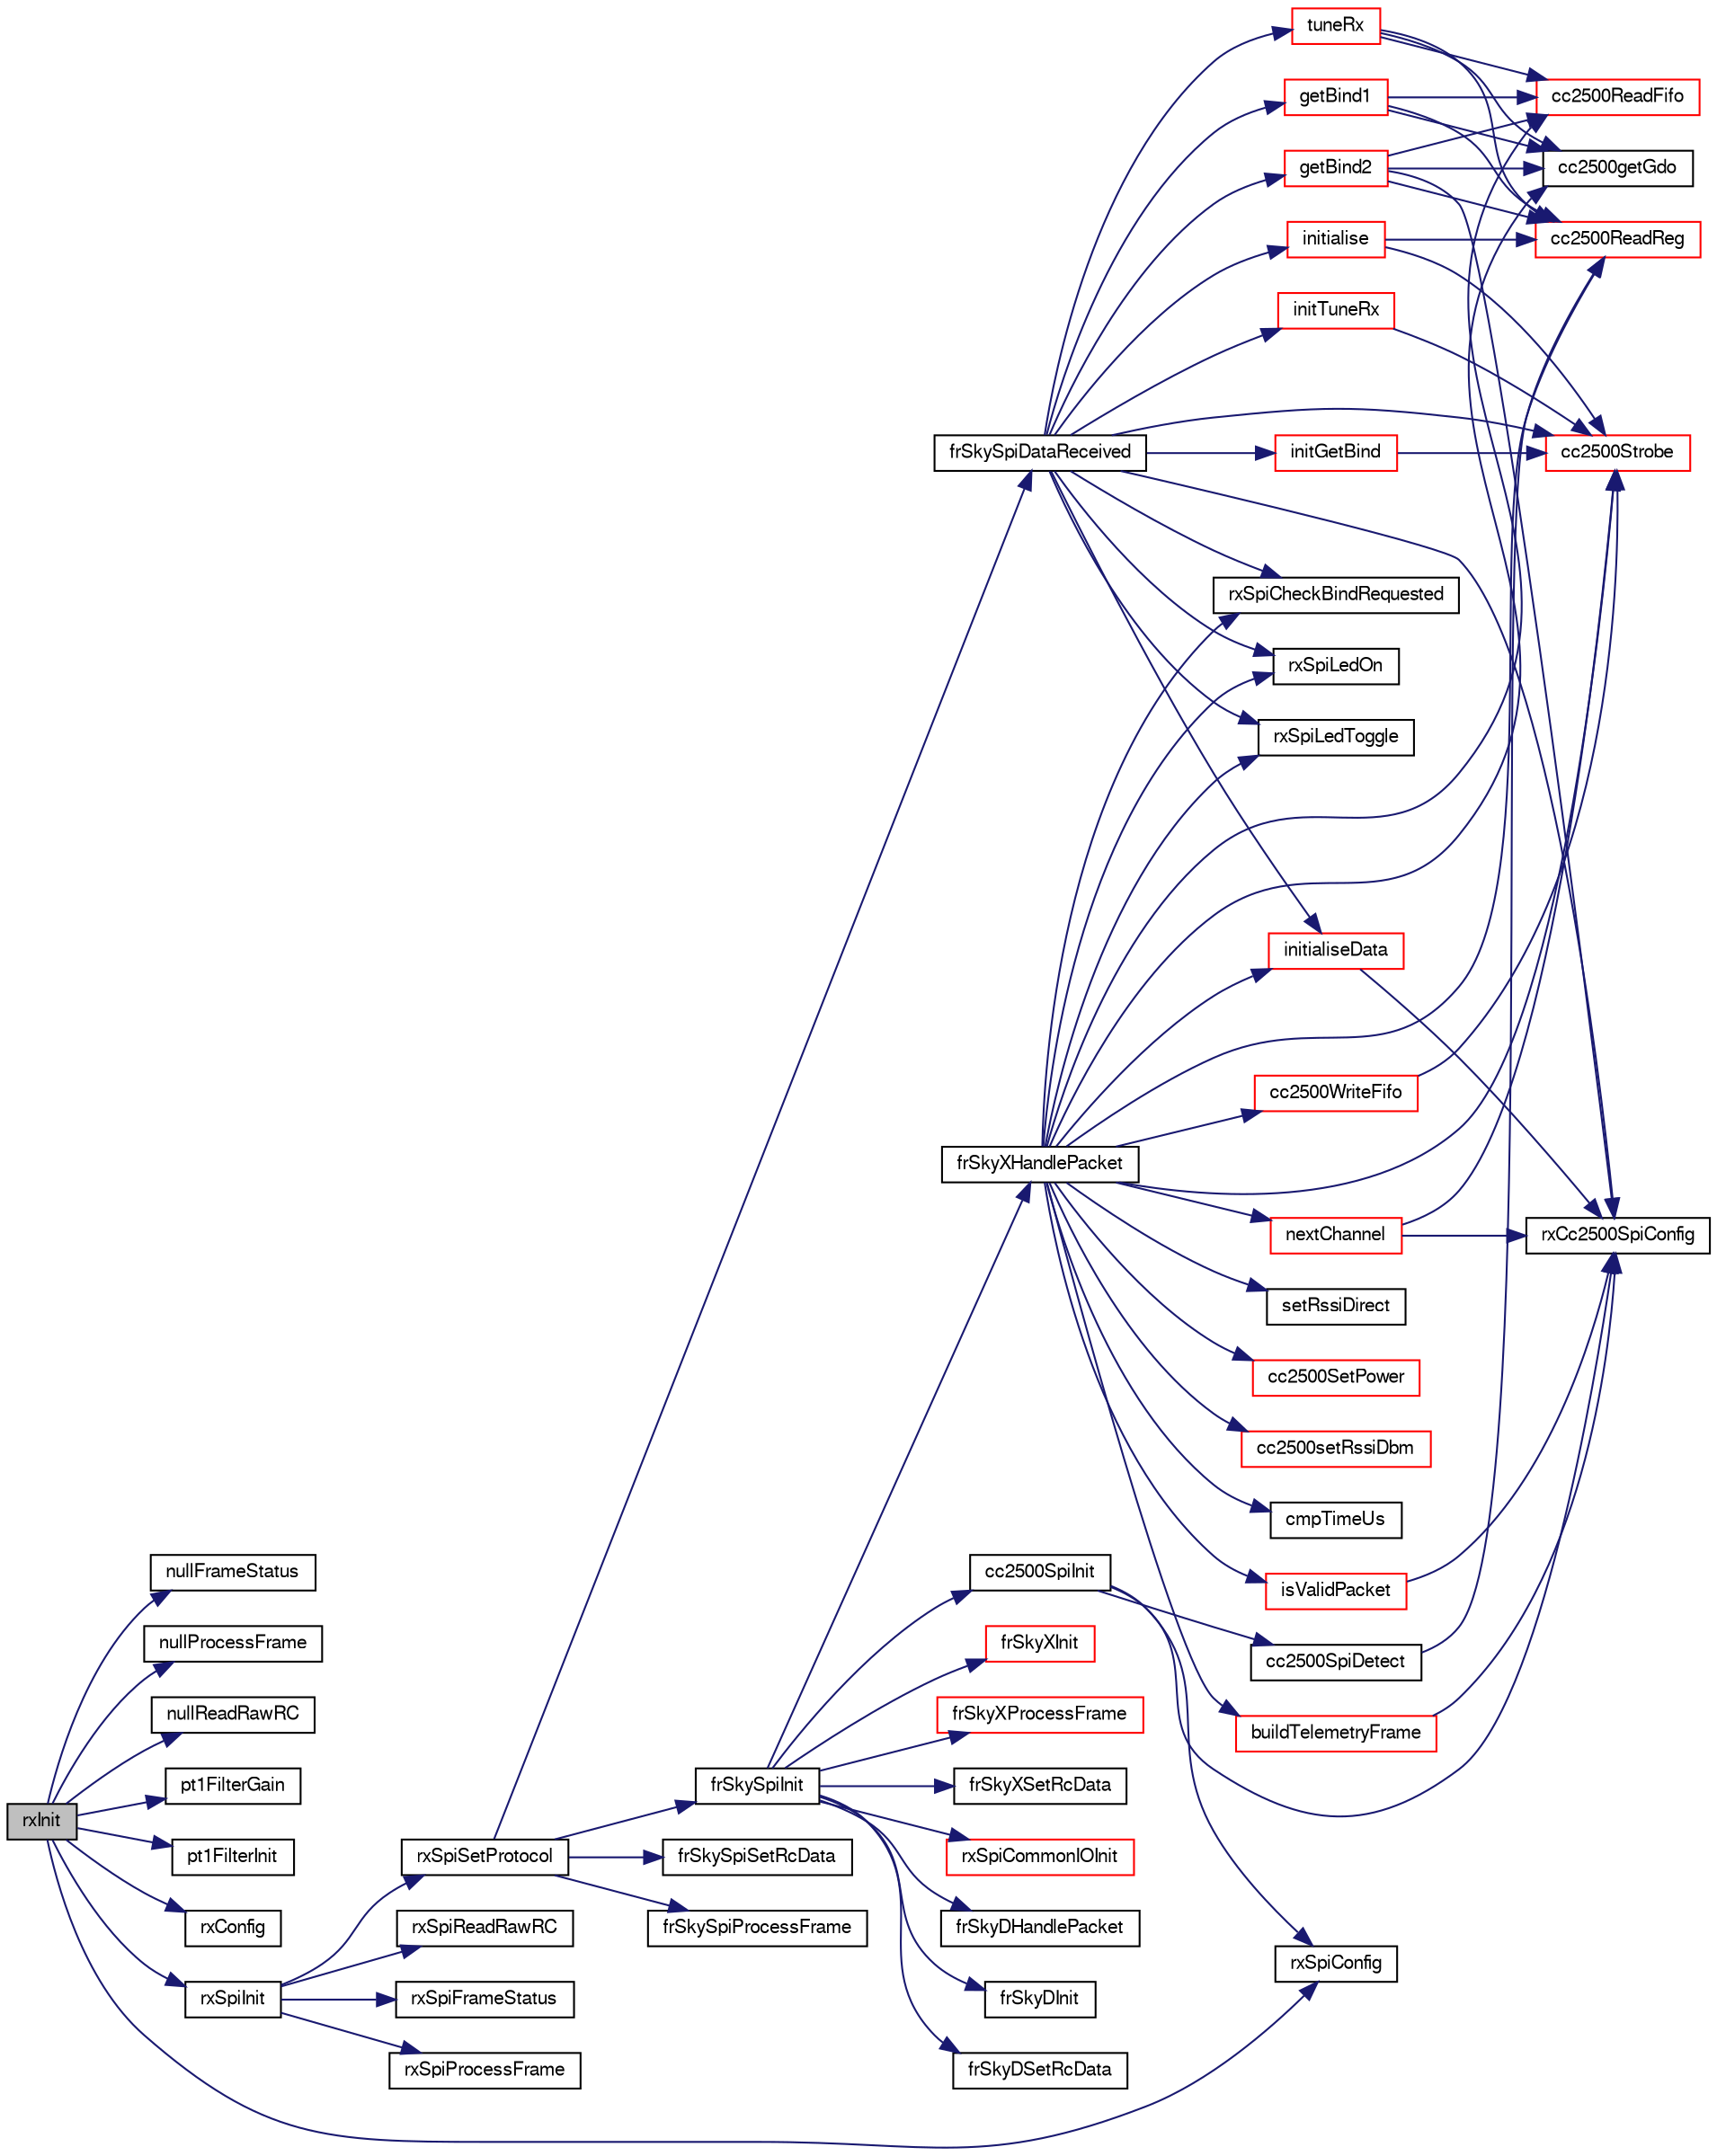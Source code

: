 digraph "rxInit"
{
  edge [fontname="FreeSans",fontsize="10",labelfontname="FreeSans",labelfontsize="10"];
  node [fontname="FreeSans",fontsize="10",shape=record];
  rankdir="LR";
  Node1 [label="rxInit",height=0.2,width=0.4,color="black", fillcolor="grey75", style="filled", fontcolor="black"];
  Node1 -> Node2 [color="midnightblue",fontsize="10",style="solid",fontname="FreeSans"];
  Node2 [label="nullFrameStatus",height=0.2,width=0.4,color="black", fillcolor="white", style="filled",URL="$cc2500__rx_8c.html#a93c3050d3a97bd524440b3a670fda546"];
  Node1 -> Node3 [color="midnightblue",fontsize="10",style="solid",fontname="FreeSans"];
  Node3 [label="nullProcessFrame",height=0.2,width=0.4,color="black", fillcolor="white", style="filled",URL="$cc2500__rx_8c.html#a84f01aa00332cb0cebc0516356902362"];
  Node1 -> Node4 [color="midnightblue",fontsize="10",style="solid",fontname="FreeSans"];
  Node4 [label="nullReadRawRC",height=0.2,width=0.4,color="black", fillcolor="white", style="filled",URL="$cc2500__rx_8c.html#ac5d1940eb2bc691c3131c96f05b53d8b"];
  Node1 -> Node5 [color="midnightblue",fontsize="10",style="solid",fontname="FreeSans"];
  Node5 [label="pt1FilterGain",height=0.2,width=0.4,color="black", fillcolor="white", style="filled",URL="$cc2500__compat_8c.html#aba941619bd16a3071dea1dc4611b8b55"];
  Node1 -> Node6 [color="midnightblue",fontsize="10",style="solid",fontname="FreeSans"];
  Node6 [label="pt1FilterInit",height=0.2,width=0.4,color="black", fillcolor="white", style="filled",URL="$cc2500__compat_8c.html#a0acb1005b01d0a3eb384631377d81bc8"];
  Node1 -> Node7 [color="midnightblue",fontsize="10",style="solid",fontname="FreeSans"];
  Node7 [label="rxConfig",height=0.2,width=0.4,color="black", fillcolor="white", style="filled",URL="$cc2500__settings_8c.html#af06545e739401827aa40484c0ad98353"];
  Node1 -> Node8 [color="midnightblue",fontsize="10",style="solid",fontname="FreeSans"];
  Node8 [label="rxSpiConfig",height=0.2,width=0.4,color="black", fillcolor="white", style="filled",URL="$cc2500__settings_8c.html#a56bfe7bd9539b3618207bc6ee9688636"];
  Node1 -> Node9 [color="midnightblue",fontsize="10",style="solid",fontname="FreeSans"];
  Node9 [label="rxSpiInit",height=0.2,width=0.4,color="black", fillcolor="white", style="filled",URL="$cc2500__rx__spi_8c.html#a69c86568ea4d5d0b6b27d470946083c5"];
  Node9 -> Node10 [color="midnightblue",fontsize="10",style="solid",fontname="FreeSans"];
  Node10 [label="rxSpiSetProtocol",height=0.2,width=0.4,color="black", fillcolor="white", style="filled",URL="$cc2500__rx__spi_8c.html#a3d2e6ea2ec7d87bc2067c0fd06ecc5c0"];
  Node10 -> Node11 [color="midnightblue",fontsize="10",style="solid",fontname="FreeSans"];
  Node11 [label="frSkySpiInit",height=0.2,width=0.4,color="black", fillcolor="white", style="filled",URL="$cc2500__frsky__common_8h.html#ae9a644b9be932a275c8b3c77fd33f0f9"];
  Node11 -> Node12 [color="midnightblue",fontsize="10",style="solid",fontname="FreeSans"];
  Node12 [label="cc2500SpiInit",height=0.2,width=0.4,color="black", fillcolor="white", style="filled",URL="$cc2500__common_8c.html#a384a659dc20e7a7df306027141c8d0ef"];
  Node12 -> Node13 [color="midnightblue",fontsize="10",style="solid",fontname="FreeSans"];
  Node13 [label="cc2500SpiDetect",height=0.2,width=0.4,color="black", fillcolor="white", style="filled",URL="$cc2500__common_8c.html#acda7e891a92bc7c443c18530122f56eb"];
  Node13 -> Node14 [color="midnightblue",fontsize="10",style="solid",fontname="FreeSans"];
  Node14 [label="cc2500ReadReg",height=0.2,width=0.4,color="red", fillcolor="white", style="filled",URL="$cc2500_8c.html#a16824ba518eea5c5e67b3daeeb599269"];
  Node12 -> Node15 [color="midnightblue",fontsize="10",style="solid",fontname="FreeSans"];
  Node15 [label="rxCc2500SpiConfig",height=0.2,width=0.4,color="black", fillcolor="white", style="filled",URL="$cc2500__settings_8c.html#aad1629e38fffa025a33f8054243bd6f0"];
  Node12 -> Node8 [color="midnightblue",fontsize="10",style="solid",fontname="FreeSans"];
  Node11 -> Node16 [color="midnightblue",fontsize="10",style="solid",fontname="FreeSans"];
  Node16 [label="frSkyDHandlePacket",height=0.2,width=0.4,color="black", fillcolor="white", style="filled",URL="$cc2500__frsky__d_8h.html#a1fabcc6286af8150d908f18c6cc66821"];
  Node11 -> Node17 [color="midnightblue",fontsize="10",style="solid",fontname="FreeSans"];
  Node17 [label="frSkyDInit",height=0.2,width=0.4,color="black", fillcolor="white", style="filled",URL="$cc2500__frsky__d_8h.html#affefe39779ed1cef49b38cd6da7bb8f9"];
  Node11 -> Node18 [color="midnightblue",fontsize="10",style="solid",fontname="FreeSans"];
  Node18 [label="frSkyDSetRcData",height=0.2,width=0.4,color="black", fillcolor="white", style="filled",URL="$cc2500__frsky__d_8h.html#a0e8b3f46bfa560c14661c76e64d2583f"];
  Node11 -> Node19 [color="midnightblue",fontsize="10",style="solid",fontname="FreeSans"];
  Node19 [label="frSkyXHandlePacket",height=0.2,width=0.4,color="black", fillcolor="white", style="filled",URL="$cc2500__frsky__x_8c.html#a90776c7143b1e75512e9bf975aca774e"];
  Node19 -> Node20 [color="midnightblue",fontsize="10",style="solid",fontname="FreeSans"];
  Node20 [label="buildTelemetryFrame",height=0.2,width=0.4,color="red", fillcolor="white", style="filled",URL="$cc2500__frsky__x_8c.html#a9a6f7720d833f05ecb33317f516f1e7c"];
  Node20 -> Node15 [color="midnightblue",fontsize="10",style="solid",fontname="FreeSans"];
  Node19 -> Node21 [color="midnightblue",fontsize="10",style="solid",fontname="FreeSans"];
  Node21 [label="cc2500getGdo",height=0.2,width=0.4,color="black", fillcolor="white", style="filled",URL="$cc2500__common_8c.html#a809767f1771e2d9ec936050fe7ec887e"];
  Node19 -> Node22 [color="midnightblue",fontsize="10",style="solid",fontname="FreeSans"];
  Node22 [label="cc2500ReadFifo",height=0.2,width=0.4,color="red", fillcolor="white", style="filled",URL="$cc2500_8c.html#a15f1360ca73e7301e8fd3ea3a1b0fe35"];
  Node19 -> Node14 [color="midnightblue",fontsize="10",style="solid",fontname="FreeSans"];
  Node19 -> Node23 [color="midnightblue",fontsize="10",style="solid",fontname="FreeSans"];
  Node23 [label="cc2500SetPower",height=0.2,width=0.4,color="red", fillcolor="white", style="filled",URL="$cc2500_8c.html#a8dfa53cdcbaf0abc1ef7fdf34dc061db"];
  Node19 -> Node24 [color="midnightblue",fontsize="10",style="solid",fontname="FreeSans"];
  Node24 [label="cc2500setRssiDbm",height=0.2,width=0.4,color="red", fillcolor="white", style="filled",URL="$cc2500__common_8c.html#acfa3dd5dc7caabd9fb83ab92867a6977"];
  Node19 -> Node25 [color="midnightblue",fontsize="10",style="solid",fontname="FreeSans"];
  Node25 [label="cc2500Strobe",height=0.2,width=0.4,color="red", fillcolor="white", style="filled",URL="$cc2500_8c.html#a5f48b0ae3036525c7ddd12b61b2f92cc"];
  Node19 -> Node26 [color="midnightblue",fontsize="10",style="solid",fontname="FreeSans"];
  Node26 [label="cc2500WriteFifo",height=0.2,width=0.4,color="red", fillcolor="white", style="filled",URL="$cc2500_8c.html#a42e861f257bf0fe25f818b040ecaa941"];
  Node26 -> Node25 [color="midnightblue",fontsize="10",style="solid",fontname="FreeSans"];
  Node19 -> Node27 [color="midnightblue",fontsize="10",style="solid",fontname="FreeSans"];
  Node27 [label="cmpTimeUs",height=0.2,width=0.4,color="black", fillcolor="white", style="filled",URL="$cc2500__compat_8h.html#aa95c92cdd0d6a0d1687304143281c15d"];
  Node19 -> Node28 [color="midnightblue",fontsize="10",style="solid",fontname="FreeSans"];
  Node28 [label="initialiseData",height=0.2,width=0.4,color="red", fillcolor="white", style="filled",URL="$cc2500__frsky__shared_8c.html#aeb0e66b7e7d77f928e122ea1dfab26fb"];
  Node28 -> Node15 [color="midnightblue",fontsize="10",style="solid",fontname="FreeSans"];
  Node19 -> Node29 [color="midnightblue",fontsize="10",style="solid",fontname="FreeSans"];
  Node29 [label="isValidPacket",height=0.2,width=0.4,color="red", fillcolor="white", style="filled",URL="$cc2500__frsky__x_8c.html#ab87853b69b609ffb3e401989b389335f"];
  Node29 -> Node15 [color="midnightblue",fontsize="10",style="solid",fontname="FreeSans"];
  Node19 -> Node30 [color="midnightblue",fontsize="10",style="solid",fontname="FreeSans"];
  Node30 [label="nextChannel",height=0.2,width=0.4,color="red", fillcolor="white", style="filled",URL="$cc2500__frsky__shared_8c.html#aad78fae7846fe4f56409cb30fa52947a"];
  Node30 -> Node25 [color="midnightblue",fontsize="10",style="solid",fontname="FreeSans"];
  Node30 -> Node15 [color="midnightblue",fontsize="10",style="solid",fontname="FreeSans"];
  Node19 -> Node31 [color="midnightblue",fontsize="10",style="solid",fontname="FreeSans"];
  Node31 [label="rxSpiCheckBindRequested",height=0.2,width=0.4,color="black", fillcolor="white", style="filled",URL="$cc2500__rx__spi__common_8c.html#af3ce512f5a32f9e6142ab1b659ae7524"];
  Node19 -> Node32 [color="midnightblue",fontsize="10",style="solid",fontname="FreeSans"];
  Node32 [label="rxSpiLedOn",height=0.2,width=0.4,color="black", fillcolor="white", style="filled",URL="$cc2500__rx__spi__common_8c.html#a3434f37dd6ed687e9913b595df6c48b5"];
  Node19 -> Node33 [color="midnightblue",fontsize="10",style="solid",fontname="FreeSans"];
  Node33 [label="rxSpiLedToggle",height=0.2,width=0.4,color="black", fillcolor="white", style="filled",URL="$cc2500__rx__spi__common_8c.html#abc6581907d99874fdae12641781254a4"];
  Node19 -> Node34 [color="midnightblue",fontsize="10",style="solid",fontname="FreeSans"];
  Node34 [label="setRssiDirect",height=0.2,width=0.4,color="black", fillcolor="white", style="filled",URL="$cc2500__rx_8c.html#aadb196a12c7d0d65ebf9b334fa4fc580"];
  Node11 -> Node35 [color="midnightblue",fontsize="10",style="solid",fontname="FreeSans"];
  Node35 [label="frSkyXInit",height=0.2,width=0.4,color="red", fillcolor="white", style="filled",URL="$cc2500__frsky__x_8c.html#a09aedfa0332a58b4e89a15471892e08d"];
  Node11 -> Node36 [color="midnightblue",fontsize="10",style="solid",fontname="FreeSans"];
  Node36 [label="frSkyXProcessFrame",height=0.2,width=0.4,color="red", fillcolor="white", style="filled",URL="$cc2500__frsky__x_8c.html#aaa0d6bdd7091f3e1afc2422c4892e19e"];
  Node11 -> Node37 [color="midnightblue",fontsize="10",style="solid",fontname="FreeSans"];
  Node37 [label="frSkyXSetRcData",height=0.2,width=0.4,color="black", fillcolor="white", style="filled",URL="$cc2500__frsky__x_8c.html#ad8790d5ac8de3cf13eab7f9e583dd937"];
  Node11 -> Node38 [color="midnightblue",fontsize="10",style="solid",fontname="FreeSans"];
  Node38 [label="rxSpiCommonIOInit",height=0.2,width=0.4,color="red", fillcolor="white", style="filled",URL="$cc2500__rx__spi__common_8c.html#ac87484f67887c58eaaf8b24a55d6af88"];
  Node10 -> Node39 [color="midnightblue",fontsize="10",style="solid",fontname="FreeSans"];
  Node39 [label="frSkySpiDataReceived",height=0.2,width=0.4,color="black", fillcolor="white", style="filled",URL="$cc2500__frsky__common_8h.html#a16e7d002b9f1b3db1d847d1e757eb243"];
  Node39 -> Node25 [color="midnightblue",fontsize="10",style="solid",fontname="FreeSans"];
  Node39 -> Node40 [color="midnightblue",fontsize="10",style="solid",fontname="FreeSans"];
  Node40 [label="getBind1",height=0.2,width=0.4,color="red", fillcolor="white", style="filled",URL="$cc2500__frsky__shared_8c.html#a628daf8eab28fce0cf869ec4af2f052c"];
  Node40 -> Node21 [color="midnightblue",fontsize="10",style="solid",fontname="FreeSans"];
  Node40 -> Node22 [color="midnightblue",fontsize="10",style="solid",fontname="FreeSans"];
  Node40 -> Node14 [color="midnightblue",fontsize="10",style="solid",fontname="FreeSans"];
  Node39 -> Node41 [color="midnightblue",fontsize="10",style="solid",fontname="FreeSans"];
  Node41 [label="getBind2",height=0.2,width=0.4,color="red", fillcolor="white", style="filled",URL="$cc2500__frsky__shared_8c.html#a6f9162189b8e5ec937d4027ae289d928"];
  Node41 -> Node21 [color="midnightblue",fontsize="10",style="solid",fontname="FreeSans"];
  Node41 -> Node22 [color="midnightblue",fontsize="10",style="solid",fontname="FreeSans"];
  Node41 -> Node14 [color="midnightblue",fontsize="10",style="solid",fontname="FreeSans"];
  Node41 -> Node15 [color="midnightblue",fontsize="10",style="solid",fontname="FreeSans"];
  Node39 -> Node42 [color="midnightblue",fontsize="10",style="solid",fontname="FreeSans"];
  Node42 [label="initGetBind",height=0.2,width=0.4,color="red", fillcolor="white", style="filled",URL="$cc2500__frsky__shared_8c.html#a528b38863b0d5694139f9c97b03b3de2"];
  Node42 -> Node25 [color="midnightblue",fontsize="10",style="solid",fontname="FreeSans"];
  Node39 -> Node43 [color="midnightblue",fontsize="10",style="solid",fontname="FreeSans"];
  Node43 [label="initialise",height=0.2,width=0.4,color="red", fillcolor="white", style="filled",URL="$cc2500__frsky__shared_8c.html#a803f76032aeda59a1a0e707ee9256894"];
  Node43 -> Node14 [color="midnightblue",fontsize="10",style="solid",fontname="FreeSans"];
  Node43 -> Node25 [color="midnightblue",fontsize="10",style="solid",fontname="FreeSans"];
  Node39 -> Node28 [color="midnightblue",fontsize="10",style="solid",fontname="FreeSans"];
  Node39 -> Node44 [color="midnightblue",fontsize="10",style="solid",fontname="FreeSans"];
  Node44 [label="initTuneRx",height=0.2,width=0.4,color="red", fillcolor="white", style="filled",URL="$cc2500__frsky__shared_8c.html#acd78ab0f584bb8800c35994a51aa78a9"];
  Node44 -> Node25 [color="midnightblue",fontsize="10",style="solid",fontname="FreeSans"];
  Node39 -> Node15 [color="midnightblue",fontsize="10",style="solid",fontname="FreeSans"];
  Node39 -> Node31 [color="midnightblue",fontsize="10",style="solid",fontname="FreeSans"];
  Node39 -> Node32 [color="midnightblue",fontsize="10",style="solid",fontname="FreeSans"];
  Node39 -> Node33 [color="midnightblue",fontsize="10",style="solid",fontname="FreeSans"];
  Node39 -> Node45 [color="midnightblue",fontsize="10",style="solid",fontname="FreeSans"];
  Node45 [label="tuneRx",height=0.2,width=0.4,color="red", fillcolor="white", style="filled",URL="$cc2500__frsky__shared_8c.html#a099e460119ab86d377735771811ad6da"];
  Node45 -> Node21 [color="midnightblue",fontsize="10",style="solid",fontname="FreeSans"];
  Node45 -> Node22 [color="midnightblue",fontsize="10",style="solid",fontname="FreeSans"];
  Node45 -> Node14 [color="midnightblue",fontsize="10",style="solid",fontname="FreeSans"];
  Node10 -> Node46 [color="midnightblue",fontsize="10",style="solid",fontname="FreeSans"];
  Node46 [label="frSkySpiSetRcData",height=0.2,width=0.4,color="black", fillcolor="white", style="filled",URL="$cc2500__frsky__common_8h.html#a892b2fa126f26f23d001726c99375e95"];
  Node10 -> Node47 [color="midnightblue",fontsize="10",style="solid",fontname="FreeSans"];
  Node47 [label="frSkySpiProcessFrame",height=0.2,width=0.4,color="black", fillcolor="white", style="filled",URL="$cc2500__frsky__common_8h.html#aa4effb30e9de8b5244368623d5265e72"];
  Node9 -> Node48 [color="midnightblue",fontsize="10",style="solid",fontname="FreeSans"];
  Node48 [label="rxSpiReadRawRC",height=0.2,width=0.4,color="black", fillcolor="white", style="filled",URL="$cc2500__rx__spi_8c.html#af73ceb2662c274b493a06c67fc3ab7ae"];
  Node9 -> Node49 [color="midnightblue",fontsize="10",style="solid",fontname="FreeSans"];
  Node49 [label="rxSpiFrameStatus",height=0.2,width=0.4,color="black", fillcolor="white", style="filled",URL="$cc2500__rx__spi_8c.html#af7042d849711c77eddbe29bbb376b559"];
  Node9 -> Node50 [color="midnightblue",fontsize="10",style="solid",fontname="FreeSans"];
  Node50 [label="rxSpiProcessFrame",height=0.2,width=0.4,color="black", fillcolor="white", style="filled",URL="$cc2500__rx__spi_8c.html#a194c1961355119b3c16bc44cb59cff59"];
}
